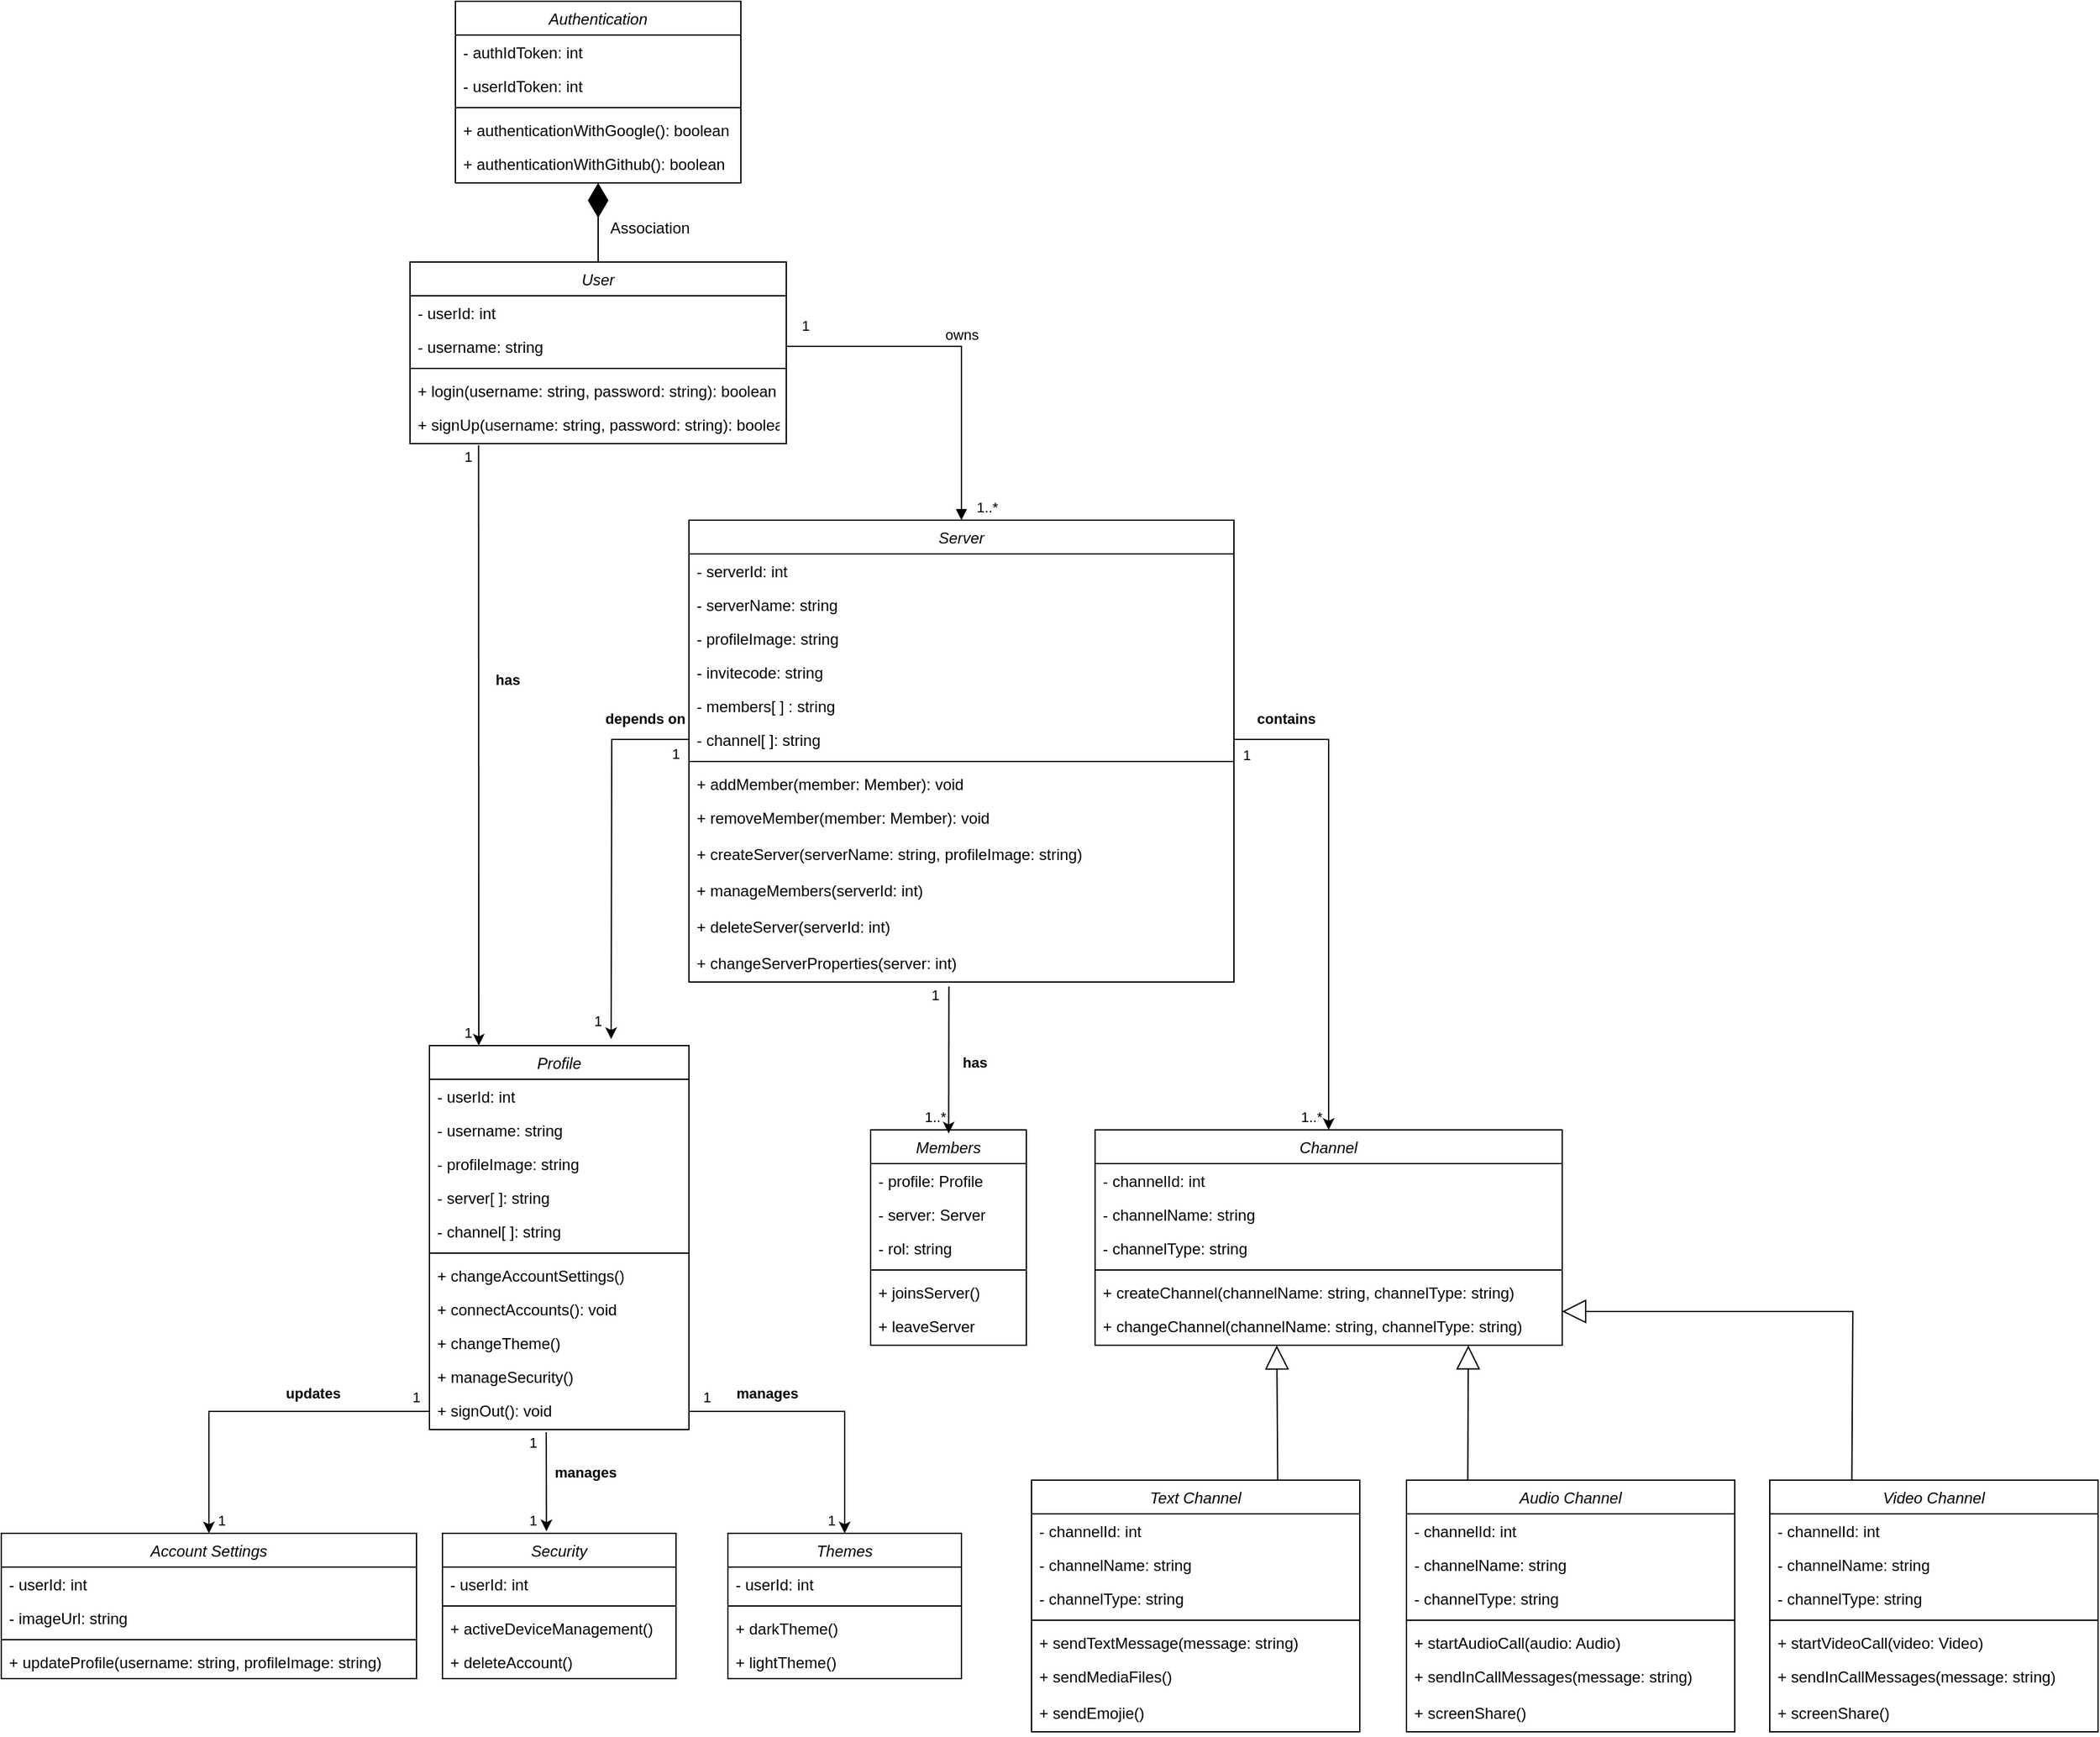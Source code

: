 <mxfile version="24.2.3" type="github">
  <diagram id="C5RBs43oDa-KdzZeNtuy" name="Page-1">
    <mxGraphModel dx="1216" dy="193" grid="1" gridSize="10" guides="1" tooltips="1" connect="1" arrows="1" fold="1" page="1" pageScale="1" pageWidth="827" pageHeight="1169" math="0" shadow="0">
      <root>
        <mxCell id="WIyWlLk6GJQsqaUBKTNV-0" />
        <mxCell id="WIyWlLk6GJQsqaUBKTNV-1" parent="WIyWlLk6GJQsqaUBKTNV-0" />
        <mxCell id="zkfFHV4jXpPFQw0GAbJ--0" value="Authentication" style="swimlane;fontStyle=2;align=center;verticalAlign=top;childLayout=stackLayout;horizontal=1;startSize=26;horizontalStack=0;resizeParent=1;resizeLast=0;collapsible=1;marginBottom=0;rounded=0;shadow=0;strokeWidth=1;strokeColor=default;fillColor=none;" parent="WIyWlLk6GJQsqaUBKTNV-1" vertex="1">
          <mxGeometry x="220" y="120" width="220" height="140" as="geometry">
            <mxRectangle x="230" y="140" width="160" height="26" as="alternateBounds" />
          </mxGeometry>
        </mxCell>
        <mxCell id="zkfFHV4jXpPFQw0GAbJ--1" value="- authIdToken: int" style="text;align=left;verticalAlign=top;spacingLeft=4;spacingRight=4;overflow=hidden;rotatable=0;points=[[0,0.5],[1,0.5]];portConstraint=eastwest;" parent="zkfFHV4jXpPFQw0GAbJ--0" vertex="1">
          <mxGeometry y="26" width="220" height="26" as="geometry" />
        </mxCell>
        <mxCell id="zkfFHV4jXpPFQw0GAbJ--2" value="- userIdToken: int" style="text;align=left;verticalAlign=top;spacingLeft=4;spacingRight=4;overflow=hidden;rotatable=0;points=[[0,0.5],[1,0.5]];portConstraint=eastwest;rounded=0;shadow=0;html=0;" parent="zkfFHV4jXpPFQw0GAbJ--0" vertex="1">
          <mxGeometry y="52" width="220" height="26" as="geometry" />
        </mxCell>
        <mxCell id="zkfFHV4jXpPFQw0GAbJ--4" value="" style="line;html=1;strokeWidth=1;align=left;verticalAlign=middle;spacingTop=-1;spacingLeft=3;spacingRight=3;rotatable=0;labelPosition=right;points=[];portConstraint=eastwest;" parent="zkfFHV4jXpPFQw0GAbJ--0" vertex="1">
          <mxGeometry y="78" width="220" height="8" as="geometry" />
        </mxCell>
        <mxCell id="zkfFHV4jXpPFQw0GAbJ--5" value="+ authenticationWithGoogle(): boolean" style="text;align=left;verticalAlign=top;spacingLeft=4;spacingRight=4;overflow=hidden;rotatable=0;points=[[0,0.5],[1,0.5]];portConstraint=eastwest;" parent="zkfFHV4jXpPFQw0GAbJ--0" vertex="1">
          <mxGeometry y="86" width="220" height="26" as="geometry" />
        </mxCell>
        <mxCell id="yIrXQDj36czrP8xKWyTo-0" value="+ authenticationWithGithub(): boolean" style="text;align=left;verticalAlign=top;spacingLeft=4;spacingRight=4;overflow=hidden;rotatable=0;points=[[0,0.5],[1,0.5]];portConstraint=eastwest;" vertex="1" parent="zkfFHV4jXpPFQw0GAbJ--0">
          <mxGeometry y="112" width="220" height="28" as="geometry" />
        </mxCell>
        <mxCell id="yIrXQDj36czrP8xKWyTo-1" value="User" style="swimlane;fontStyle=2;align=center;verticalAlign=top;childLayout=stackLayout;horizontal=1;startSize=26;horizontalStack=0;resizeParent=1;resizeLast=0;collapsible=1;marginBottom=0;rounded=0;shadow=0;strokeWidth=1;fillColor=none;" vertex="1" parent="WIyWlLk6GJQsqaUBKTNV-1">
          <mxGeometry x="185" y="321" width="290" height="140" as="geometry">
            <mxRectangle x="230" y="140" width="160" height="26" as="alternateBounds" />
          </mxGeometry>
        </mxCell>
        <mxCell id="yIrXQDj36czrP8xKWyTo-2" value="- userId: int" style="text;align=left;verticalAlign=top;spacingLeft=4;spacingRight=4;overflow=hidden;rotatable=0;points=[[0,0.5],[1,0.5]];portConstraint=eastwest;" vertex="1" parent="yIrXQDj36czrP8xKWyTo-1">
          <mxGeometry y="26" width="290" height="26" as="geometry" />
        </mxCell>
        <mxCell id="yIrXQDj36czrP8xKWyTo-3" value="- username: string" style="text;align=left;verticalAlign=top;spacingLeft=4;spacingRight=4;overflow=hidden;rotatable=0;points=[[0,0.5],[1,0.5]];portConstraint=eastwest;rounded=0;shadow=0;html=0;" vertex="1" parent="yIrXQDj36czrP8xKWyTo-1">
          <mxGeometry y="52" width="290" height="26" as="geometry" />
        </mxCell>
        <mxCell id="yIrXQDj36czrP8xKWyTo-4" value="" style="line;html=1;strokeWidth=1;align=left;verticalAlign=middle;spacingTop=-1;spacingLeft=3;spacingRight=3;rotatable=0;labelPosition=right;points=[];portConstraint=eastwest;" vertex="1" parent="yIrXQDj36czrP8xKWyTo-1">
          <mxGeometry y="78" width="290" height="8" as="geometry" />
        </mxCell>
        <mxCell id="yIrXQDj36czrP8xKWyTo-5" value="+ login(username: string, password: string): boolean" style="text;align=left;verticalAlign=top;spacingLeft=4;spacingRight=4;overflow=hidden;rotatable=0;points=[[0,0.5],[1,0.5]];portConstraint=eastwest;" vertex="1" parent="yIrXQDj36czrP8xKWyTo-1">
          <mxGeometry y="86" width="290" height="26" as="geometry" />
        </mxCell>
        <mxCell id="yIrXQDj36czrP8xKWyTo-6" value="+ signUp(username: string, password: string): boolean" style="text;align=left;verticalAlign=top;spacingLeft=4;spacingRight=4;overflow=hidden;rotatable=0;points=[[0,0.5],[1,0.5]];portConstraint=eastwest;" vertex="1" parent="yIrXQDj36czrP8xKWyTo-1">
          <mxGeometry y="112" width="290" height="28" as="geometry" />
        </mxCell>
        <mxCell id="yIrXQDj36czrP8xKWyTo-7" value="" style="endArrow=diamondThin;endFill=1;endSize=24;html=1;rounded=0;exitX=0.5;exitY=0;exitDx=0;exitDy=0;" edge="1" parent="WIyWlLk6GJQsqaUBKTNV-1" source="yIrXQDj36czrP8xKWyTo-1" target="yIrXQDj36czrP8xKWyTo-0">
          <mxGeometry width="160" relative="1" as="geometry">
            <mxPoint x="230" y="410" as="sourcePoint" />
            <mxPoint x="390" y="410" as="targetPoint" />
          </mxGeometry>
        </mxCell>
        <mxCell id="yIrXQDj36czrP8xKWyTo-9" value="Association" style="text;html=1;align=center;verticalAlign=middle;whiteSpace=wrap;rounded=0;" vertex="1" parent="WIyWlLk6GJQsqaUBKTNV-1">
          <mxGeometry x="340" y="280" width="60" height="30" as="geometry" />
        </mxCell>
        <mxCell id="yIrXQDj36czrP8xKWyTo-18" value="Server" style="swimlane;fontStyle=2;align=center;verticalAlign=top;childLayout=stackLayout;horizontal=1;startSize=26;horizontalStack=0;resizeParent=1;resizeLast=0;collapsible=1;marginBottom=0;rounded=0;shadow=0;strokeWidth=1;fillColor=none;" vertex="1" parent="WIyWlLk6GJQsqaUBKTNV-1">
          <mxGeometry x="400" y="520" width="420" height="356" as="geometry">
            <mxRectangle x="230" y="140" width="160" height="26" as="alternateBounds" />
          </mxGeometry>
        </mxCell>
        <mxCell id="yIrXQDj36czrP8xKWyTo-19" value="- serverId: int" style="text;align=left;verticalAlign=top;spacingLeft=4;spacingRight=4;overflow=hidden;rotatable=0;points=[[0,0.5],[1,0.5]];portConstraint=eastwest;" vertex="1" parent="yIrXQDj36czrP8xKWyTo-18">
          <mxGeometry y="26" width="420" height="26" as="geometry" />
        </mxCell>
        <mxCell id="yIrXQDj36czrP8xKWyTo-26" value="- serverName: string" style="text;align=left;verticalAlign=top;spacingLeft=4;spacingRight=4;overflow=hidden;rotatable=0;points=[[0,0.5],[1,0.5]];portConstraint=eastwest;" vertex="1" parent="yIrXQDj36czrP8xKWyTo-18">
          <mxGeometry y="52" width="420" height="26" as="geometry" />
        </mxCell>
        <mxCell id="yIrXQDj36czrP8xKWyTo-27" value="- profileImage: string" style="text;align=left;verticalAlign=top;spacingLeft=4;spacingRight=4;overflow=hidden;rotatable=0;points=[[0,0.5],[1,0.5]];portConstraint=eastwest;" vertex="1" parent="yIrXQDj36czrP8xKWyTo-18">
          <mxGeometry y="78" width="420" height="26" as="geometry" />
        </mxCell>
        <mxCell id="yIrXQDj36czrP8xKWyTo-28" value="- invitecode: string" style="text;align=left;verticalAlign=top;spacingLeft=4;spacingRight=4;overflow=hidden;rotatable=0;points=[[0,0.5],[1,0.5]];portConstraint=eastwest;" vertex="1" parent="yIrXQDj36czrP8xKWyTo-18">
          <mxGeometry y="104" width="420" height="26" as="geometry" />
        </mxCell>
        <mxCell id="yIrXQDj36czrP8xKWyTo-30" value="- members[ ] : string" style="text;align=left;verticalAlign=top;spacingLeft=4;spacingRight=4;overflow=hidden;rotatable=0;points=[[0,0.5],[1,0.5]];portConstraint=eastwest;" vertex="1" parent="yIrXQDj36czrP8xKWyTo-18">
          <mxGeometry y="130" width="420" height="26" as="geometry" />
        </mxCell>
        <mxCell id="yIrXQDj36czrP8xKWyTo-117" style="edgeStyle=orthogonalEdgeStyle;rounded=0;orthogonalLoop=1;jettySize=auto;html=1;exitX=0;exitY=0.5;exitDx=0;exitDy=0;" edge="1" parent="yIrXQDj36czrP8xKWyTo-18" source="yIrXQDj36czrP8xKWyTo-29">
          <mxGeometry relative="1" as="geometry">
            <mxPoint x="-60" y="400" as="targetPoint" />
          </mxGeometry>
        </mxCell>
        <mxCell id="yIrXQDj36czrP8xKWyTo-29" value="- channel[ ]: string" style="text;align=left;verticalAlign=top;spacingLeft=4;spacingRight=4;overflow=hidden;rotatable=0;points=[[0,0.5],[1,0.5]];portConstraint=eastwest;" vertex="1" parent="yIrXQDj36czrP8xKWyTo-18">
          <mxGeometry y="156" width="420" height="26" as="geometry" />
        </mxCell>
        <mxCell id="yIrXQDj36czrP8xKWyTo-21" value="" style="line;html=1;strokeWidth=1;align=left;verticalAlign=middle;spacingTop=-1;spacingLeft=3;spacingRight=3;rotatable=0;labelPosition=right;points=[];portConstraint=eastwest;" vertex="1" parent="yIrXQDj36czrP8xKWyTo-18">
          <mxGeometry y="182" width="420" height="8" as="geometry" />
        </mxCell>
        <mxCell id="yIrXQDj36czrP8xKWyTo-22" value="+ addMember(member: Member): void" style="text;align=left;verticalAlign=top;spacingLeft=4;spacingRight=4;overflow=hidden;rotatable=0;points=[[0,0.5],[1,0.5]];portConstraint=eastwest;" vertex="1" parent="yIrXQDj36czrP8xKWyTo-18">
          <mxGeometry y="190" width="420" height="26" as="geometry" />
        </mxCell>
        <mxCell id="yIrXQDj36czrP8xKWyTo-120" value="" style="endArrow=classic;html=1;rounded=0;exitX=0.477;exitY=1.124;exitDx=0;exitDy=0;exitPerimeter=0;entryX=0.5;entryY=0;entryDx=0;entryDy=0;" edge="1" parent="yIrXQDj36czrP8xKWyTo-18" source="yIrXQDj36czrP8xKWyTo-34">
          <mxGeometry width="50" height="50" relative="1" as="geometry">
            <mxPoint x="200.0" y="10.002" as="sourcePoint" />
            <mxPoint x="200.16" y="472.77" as="targetPoint" />
          </mxGeometry>
        </mxCell>
        <mxCell id="yIrXQDj36czrP8xKWyTo-23" value="+ removeMember(member: Member): void" style="text;align=left;verticalAlign=top;spacingLeft=4;spacingRight=4;overflow=hidden;rotatable=0;points=[[0,0.5],[1,0.5]];portConstraint=eastwest;" vertex="1" parent="yIrXQDj36czrP8xKWyTo-18">
          <mxGeometry y="216" width="420" height="28" as="geometry" />
        </mxCell>
        <mxCell id="yIrXQDj36czrP8xKWyTo-33" value="+ createServer(serverName: string, profileImage: string)" style="text;align=left;verticalAlign=top;spacingLeft=4;spacingRight=4;overflow=hidden;rotatable=0;points=[[0,0.5],[1,0.5]];portConstraint=eastwest;" vertex="1" parent="yIrXQDj36czrP8xKWyTo-18">
          <mxGeometry y="244" width="420" height="28" as="geometry" />
        </mxCell>
        <mxCell id="yIrXQDj36czrP8xKWyTo-31" value="+ manageMembers(serverId: int)" style="text;align=left;verticalAlign=top;spacingLeft=4;spacingRight=4;overflow=hidden;rotatable=0;points=[[0,0.5],[1,0.5]];portConstraint=eastwest;" vertex="1" parent="yIrXQDj36czrP8xKWyTo-18">
          <mxGeometry y="272" width="420" height="28" as="geometry" />
        </mxCell>
        <mxCell id="yIrXQDj36czrP8xKWyTo-32" value="+ deleteServer(serverId: int)" style="text;align=left;verticalAlign=top;spacingLeft=4;spacingRight=4;overflow=hidden;rotatable=0;points=[[0,0.5],[1,0.5]];portConstraint=eastwest;" vertex="1" parent="yIrXQDj36czrP8xKWyTo-18">
          <mxGeometry y="300" width="420" height="28" as="geometry" />
        </mxCell>
        <mxCell id="yIrXQDj36czrP8xKWyTo-34" value="+ changeServerProperties(server: int)" style="text;align=left;verticalAlign=top;spacingLeft=4;spacingRight=4;overflow=hidden;rotatable=0;points=[[0,0.5],[1,0.5]];portConstraint=eastwest;" vertex="1" parent="yIrXQDj36czrP8xKWyTo-18">
          <mxGeometry y="328" width="420" height="28" as="geometry" />
        </mxCell>
        <mxCell id="yIrXQDj36czrP8xKWyTo-36" value="owns" style="html=1;verticalAlign=bottom;endArrow=block;curved=0;rounded=0;exitX=1;exitY=0.5;exitDx=0;exitDy=0;entryX=0.5;entryY=0;entryDx=0;entryDy=0;" edge="1" parent="WIyWlLk6GJQsqaUBKTNV-1" source="yIrXQDj36czrP8xKWyTo-3" target="yIrXQDj36czrP8xKWyTo-18">
          <mxGeometry width="80" relative="1" as="geometry">
            <mxPoint x="480" y="600" as="sourcePoint" />
            <mxPoint x="560" y="600" as="targetPoint" />
            <Array as="points">
              <mxPoint x="610" y="386" />
            </Array>
          </mxGeometry>
        </mxCell>
        <mxCell id="yIrXQDj36czrP8xKWyTo-37" value="&lt;font style=&quot;font-size: 11px;&quot;&gt;1&lt;/font&gt;" style="text;html=1;align=center;verticalAlign=middle;whiteSpace=wrap;rounded=0;" vertex="1" parent="WIyWlLk6GJQsqaUBKTNV-1">
          <mxGeometry x="480" y="360" width="20" height="20" as="geometry" />
        </mxCell>
        <mxCell id="yIrXQDj36czrP8xKWyTo-39" value="&lt;font style=&quot;font-size: 11px;&quot;&gt;1..*&lt;/font&gt;" style="text;html=1;align=center;verticalAlign=middle;whiteSpace=wrap;rounded=0;" vertex="1" parent="WIyWlLk6GJQsqaUBKTNV-1">
          <mxGeometry x="620" y="500" width="20" height="20" as="geometry" />
        </mxCell>
        <mxCell id="yIrXQDj36czrP8xKWyTo-40" value="Channel" style="swimlane;fontStyle=2;align=center;verticalAlign=top;childLayout=stackLayout;horizontal=1;startSize=26;horizontalStack=0;resizeParent=1;resizeLast=0;collapsible=1;marginBottom=0;rounded=0;shadow=0;strokeWidth=1;fillColor=none;" vertex="1" parent="WIyWlLk6GJQsqaUBKTNV-1">
          <mxGeometry x="713" y="990" width="360" height="166" as="geometry">
            <mxRectangle x="230" y="140" width="160" height="26" as="alternateBounds" />
          </mxGeometry>
        </mxCell>
        <mxCell id="yIrXQDj36czrP8xKWyTo-41" value="- channelId: int" style="text;align=left;verticalAlign=top;spacingLeft=4;spacingRight=4;overflow=hidden;rotatable=0;points=[[0,0.5],[1,0.5]];portConstraint=eastwest;" vertex="1" parent="yIrXQDj36czrP8xKWyTo-40">
          <mxGeometry y="26" width="360" height="26" as="geometry" />
        </mxCell>
        <mxCell id="yIrXQDj36czrP8xKWyTo-42" value="- channelName: string" style="text;align=left;verticalAlign=top;spacingLeft=4;spacingRight=4;overflow=hidden;rotatable=0;points=[[0,0.5],[1,0.5]];portConstraint=eastwest;rounded=0;shadow=0;html=0;" vertex="1" parent="yIrXQDj36czrP8xKWyTo-40">
          <mxGeometry y="52" width="360" height="26" as="geometry" />
        </mxCell>
        <mxCell id="yIrXQDj36czrP8xKWyTo-66" value="- channelType: string" style="text;align=left;verticalAlign=top;spacingLeft=4;spacingRight=4;overflow=hidden;rotatable=0;points=[[0,0.5],[1,0.5]];portConstraint=eastwest;rounded=0;shadow=0;html=0;" vertex="1" parent="yIrXQDj36czrP8xKWyTo-40">
          <mxGeometry y="78" width="360" height="26" as="geometry" />
        </mxCell>
        <mxCell id="yIrXQDj36czrP8xKWyTo-43" value="" style="line;html=1;strokeWidth=1;align=left;verticalAlign=middle;spacingTop=-1;spacingLeft=3;spacingRight=3;rotatable=0;labelPosition=right;points=[];portConstraint=eastwest;" vertex="1" parent="yIrXQDj36czrP8xKWyTo-40">
          <mxGeometry y="104" width="360" height="8" as="geometry" />
        </mxCell>
        <mxCell id="yIrXQDj36czrP8xKWyTo-44" value="+ createChannel(channelName: string, channelType: string)" style="text;align=left;verticalAlign=top;spacingLeft=4;spacingRight=4;overflow=hidden;rotatable=0;points=[[0,0.5],[1,0.5]];portConstraint=eastwest;" vertex="1" parent="yIrXQDj36czrP8xKWyTo-40">
          <mxGeometry y="112" width="360" height="26" as="geometry" />
        </mxCell>
        <mxCell id="yIrXQDj36czrP8xKWyTo-45" value="+ changeChannel(channelName: string, channelType: string)" style="text;align=left;verticalAlign=top;spacingLeft=4;spacingRight=4;overflow=hidden;rotatable=0;points=[[0,0.5],[1,0.5]];portConstraint=eastwest;" vertex="1" parent="yIrXQDj36czrP8xKWyTo-40">
          <mxGeometry y="138" width="360" height="28" as="geometry" />
        </mxCell>
        <mxCell id="yIrXQDj36czrP8xKWyTo-46" value="Profile" style="swimlane;fontStyle=2;align=center;verticalAlign=top;childLayout=stackLayout;horizontal=1;startSize=26;horizontalStack=0;resizeParent=1;resizeLast=0;collapsible=1;marginBottom=0;rounded=0;shadow=0;strokeWidth=1;fillColor=none;" vertex="1" parent="WIyWlLk6GJQsqaUBKTNV-1">
          <mxGeometry x="200" y="925" width="200" height="296" as="geometry">
            <mxRectangle x="230" y="140" width="160" height="26" as="alternateBounds" />
          </mxGeometry>
        </mxCell>
        <mxCell id="yIrXQDj36czrP8xKWyTo-47" value="- userId: int" style="text;align=left;verticalAlign=top;spacingLeft=4;spacingRight=4;overflow=hidden;rotatable=0;points=[[0,0.5],[1,0.5]];portConstraint=eastwest;" vertex="1" parent="yIrXQDj36czrP8xKWyTo-46">
          <mxGeometry y="26" width="200" height="26" as="geometry" />
        </mxCell>
        <mxCell id="yIrXQDj36czrP8xKWyTo-48" value="- username: string" style="text;align=left;verticalAlign=top;spacingLeft=4;spacingRight=4;overflow=hidden;rotatable=0;points=[[0,0.5],[1,0.5]];portConstraint=eastwest;rounded=0;shadow=0;html=0;" vertex="1" parent="yIrXQDj36czrP8xKWyTo-46">
          <mxGeometry y="52" width="200" height="26" as="geometry" />
        </mxCell>
        <mxCell id="yIrXQDj36czrP8xKWyTo-58" value="- profileImage: string" style="text;align=left;verticalAlign=top;spacingLeft=4;spacingRight=4;overflow=hidden;rotatable=0;points=[[0,0.5],[1,0.5]];portConstraint=eastwest;rounded=0;shadow=0;html=0;" vertex="1" parent="yIrXQDj36czrP8xKWyTo-46">
          <mxGeometry y="78" width="200" height="26" as="geometry" />
        </mxCell>
        <mxCell id="yIrXQDj36czrP8xKWyTo-59" value="- server[ ]: string" style="text;align=left;verticalAlign=top;spacingLeft=4;spacingRight=4;overflow=hidden;rotatable=0;points=[[0,0.5],[1,0.5]];portConstraint=eastwest;rounded=0;shadow=0;html=0;" vertex="1" parent="yIrXQDj36czrP8xKWyTo-46">
          <mxGeometry y="104" width="200" height="26" as="geometry" />
        </mxCell>
        <mxCell id="yIrXQDj36czrP8xKWyTo-60" value="- channel[ ]: string" style="text;align=left;verticalAlign=top;spacingLeft=4;spacingRight=4;overflow=hidden;rotatable=0;points=[[0,0.5],[1,0.5]];portConstraint=eastwest;rounded=0;shadow=0;html=0;" vertex="1" parent="yIrXQDj36czrP8xKWyTo-46">
          <mxGeometry y="130" width="200" height="26" as="geometry" />
        </mxCell>
        <mxCell id="yIrXQDj36czrP8xKWyTo-49" value="" style="line;html=1;strokeWidth=1;align=left;verticalAlign=middle;spacingTop=-1;spacingLeft=3;spacingRight=3;rotatable=0;labelPosition=right;points=[];portConstraint=eastwest;" vertex="1" parent="yIrXQDj36czrP8xKWyTo-46">
          <mxGeometry y="156" width="200" height="8" as="geometry" />
        </mxCell>
        <mxCell id="yIrXQDj36czrP8xKWyTo-50" value="+ changeAccountSettings()" style="text;align=left;verticalAlign=top;spacingLeft=4;spacingRight=4;overflow=hidden;rotatable=0;points=[[0,0.5],[1,0.5]];portConstraint=eastwest;" vertex="1" parent="yIrXQDj36czrP8xKWyTo-46">
          <mxGeometry y="164" width="200" height="26" as="geometry" />
        </mxCell>
        <mxCell id="yIrXQDj36czrP8xKWyTo-62" value="+ connectAccounts(): void" style="text;align=left;verticalAlign=top;spacingLeft=4;spacingRight=4;overflow=hidden;rotatable=0;points=[[0,0.5],[1,0.5]];portConstraint=eastwest;" vertex="1" parent="yIrXQDj36czrP8xKWyTo-46">
          <mxGeometry y="190" width="200" height="26" as="geometry" />
        </mxCell>
        <mxCell id="yIrXQDj36czrP8xKWyTo-63" value="+ changeTheme()" style="text;align=left;verticalAlign=top;spacingLeft=4;spacingRight=4;overflow=hidden;rotatable=0;points=[[0,0.5],[1,0.5]];portConstraint=eastwest;" vertex="1" parent="yIrXQDj36czrP8xKWyTo-46">
          <mxGeometry y="216" width="200" height="26" as="geometry" />
        </mxCell>
        <mxCell id="yIrXQDj36czrP8xKWyTo-123" value="" style="endArrow=classic;html=1;rounded=0;exitX=0.45;exitY=1.071;exitDx=0;exitDy=0;exitPerimeter=0;entryX=0.5;entryY=0;entryDx=0;entryDy=0;" edge="1" parent="yIrXQDj36czrP8xKWyTo-46" source="yIrXQDj36czrP8xKWyTo-51">
          <mxGeometry width="50" height="50" relative="1" as="geometry">
            <mxPoint x="90.0" y="-88.388" as="sourcePoint" />
            <mxPoint x="90.16" y="374.38" as="targetPoint" />
          </mxGeometry>
        </mxCell>
        <mxCell id="yIrXQDj36czrP8xKWyTo-61" value="+ manageSecurity()" style="text;align=left;verticalAlign=top;spacingLeft=4;spacingRight=4;overflow=hidden;rotatable=0;points=[[0,0.5],[1,0.5]];portConstraint=eastwest;" vertex="1" parent="yIrXQDj36czrP8xKWyTo-46">
          <mxGeometry y="242" width="200" height="26" as="geometry" />
        </mxCell>
        <mxCell id="yIrXQDj36czrP8xKWyTo-51" value="+ signOut(): void" style="text;align=left;verticalAlign=top;spacingLeft=4;spacingRight=4;overflow=hidden;rotatable=0;points=[[0,0.5],[1,0.5]];portConstraint=eastwest;" vertex="1" parent="yIrXQDj36czrP8xKWyTo-46">
          <mxGeometry y="268" width="200" height="28" as="geometry" />
        </mxCell>
        <mxCell id="yIrXQDj36czrP8xKWyTo-64" style="edgeStyle=orthogonalEdgeStyle;rounded=0;orthogonalLoop=1;jettySize=auto;html=1;exitX=1;exitY=0.5;exitDx=0;exitDy=0;" edge="1" parent="yIrXQDj36czrP8xKWyTo-46" source="yIrXQDj36czrP8xKWyTo-60" target="yIrXQDj36czrP8xKWyTo-60">
          <mxGeometry relative="1" as="geometry" />
        </mxCell>
        <mxCell id="yIrXQDj36czrP8xKWyTo-52" value="Members" style="swimlane;fontStyle=2;align=center;verticalAlign=top;childLayout=stackLayout;horizontal=1;startSize=26;horizontalStack=0;resizeParent=1;resizeLast=0;collapsible=1;marginBottom=0;rounded=0;shadow=0;strokeWidth=1;fillColor=none;" vertex="1" parent="WIyWlLk6GJQsqaUBKTNV-1">
          <mxGeometry x="540" y="990" width="120" height="166" as="geometry">
            <mxRectangle x="230" y="140" width="160" height="26" as="alternateBounds" />
          </mxGeometry>
        </mxCell>
        <mxCell id="yIrXQDj36czrP8xKWyTo-53" value="- profile: Profile" style="text;align=left;verticalAlign=top;spacingLeft=4;spacingRight=4;overflow=hidden;rotatable=0;points=[[0,0.5],[1,0.5]];portConstraint=eastwest;" vertex="1" parent="yIrXQDj36czrP8xKWyTo-52">
          <mxGeometry y="26" width="120" height="26" as="geometry" />
        </mxCell>
        <mxCell id="yIrXQDj36czrP8xKWyTo-54" value="- server: Server" style="text;align=left;verticalAlign=top;spacingLeft=4;spacingRight=4;overflow=hidden;rotatable=0;points=[[0,0.5],[1,0.5]];portConstraint=eastwest;rounded=0;shadow=0;html=0;" vertex="1" parent="yIrXQDj36czrP8xKWyTo-52">
          <mxGeometry y="52" width="120" height="26" as="geometry" />
        </mxCell>
        <mxCell id="yIrXQDj36czrP8xKWyTo-65" value="- rol: string" style="text;align=left;verticalAlign=top;spacingLeft=4;spacingRight=4;overflow=hidden;rotatable=0;points=[[0,0.5],[1,0.5]];portConstraint=eastwest;rounded=0;shadow=0;html=0;" vertex="1" parent="yIrXQDj36czrP8xKWyTo-52">
          <mxGeometry y="78" width="120" height="26" as="geometry" />
        </mxCell>
        <mxCell id="yIrXQDj36czrP8xKWyTo-55" value="" style="line;html=1;strokeWidth=1;align=left;verticalAlign=middle;spacingTop=-1;spacingLeft=3;spacingRight=3;rotatable=0;labelPosition=right;points=[];portConstraint=eastwest;" vertex="1" parent="yIrXQDj36czrP8xKWyTo-52">
          <mxGeometry y="104" width="120" height="8" as="geometry" />
        </mxCell>
        <mxCell id="yIrXQDj36czrP8xKWyTo-56" value="+ joinsServer()" style="text;align=left;verticalAlign=top;spacingLeft=4;spacingRight=4;overflow=hidden;rotatable=0;points=[[0,0.5],[1,0.5]];portConstraint=eastwest;" vertex="1" parent="yIrXQDj36czrP8xKWyTo-52">
          <mxGeometry y="112" width="120" height="26" as="geometry" />
        </mxCell>
        <mxCell id="yIrXQDj36czrP8xKWyTo-57" value="+ leaveServer" style="text;align=left;verticalAlign=top;spacingLeft=4;spacingRight=4;overflow=hidden;rotatable=0;points=[[0,0.5],[1,0.5]];portConstraint=eastwest;" vertex="1" parent="yIrXQDj36czrP8xKWyTo-52">
          <mxGeometry y="138" width="120" height="28" as="geometry" />
        </mxCell>
        <mxCell id="yIrXQDj36czrP8xKWyTo-67" value="Account Settings" style="swimlane;fontStyle=2;align=center;verticalAlign=top;childLayout=stackLayout;horizontal=1;startSize=26;horizontalStack=0;resizeParent=1;resizeLast=0;collapsible=1;marginBottom=0;rounded=0;shadow=0;strokeWidth=1;fillColor=none;" vertex="1" parent="WIyWlLk6GJQsqaUBKTNV-1">
          <mxGeometry x="-130" y="1301" width="320" height="112" as="geometry">
            <mxRectangle x="230" y="140" width="160" height="26" as="alternateBounds" />
          </mxGeometry>
        </mxCell>
        <mxCell id="yIrXQDj36czrP8xKWyTo-68" value="- userId: int" style="text;align=left;verticalAlign=top;spacingLeft=4;spacingRight=4;overflow=hidden;rotatable=0;points=[[0,0.5],[1,0.5]];portConstraint=eastwest;" vertex="1" parent="yIrXQDj36czrP8xKWyTo-67">
          <mxGeometry y="26" width="320" height="26" as="geometry" />
        </mxCell>
        <mxCell id="yIrXQDj36czrP8xKWyTo-69" value="- imageUrl: string" style="text;align=left;verticalAlign=top;spacingLeft=4;spacingRight=4;overflow=hidden;rotatable=0;points=[[0,0.5],[1,0.5]];portConstraint=eastwest;rounded=0;shadow=0;html=0;" vertex="1" parent="yIrXQDj36czrP8xKWyTo-67">
          <mxGeometry y="52" width="320" height="26" as="geometry" />
        </mxCell>
        <mxCell id="yIrXQDj36czrP8xKWyTo-71" value="" style="line;html=1;strokeWidth=1;align=left;verticalAlign=middle;spacingTop=-1;spacingLeft=3;spacingRight=3;rotatable=0;labelPosition=right;points=[];portConstraint=eastwest;" vertex="1" parent="yIrXQDj36czrP8xKWyTo-67">
          <mxGeometry y="78" width="320" height="8" as="geometry" />
        </mxCell>
        <mxCell id="yIrXQDj36czrP8xKWyTo-72" value="+ updateProfile(username: string, profileImage: string)" style="text;align=left;verticalAlign=top;spacingLeft=4;spacingRight=4;overflow=hidden;rotatable=0;points=[[0,0.5],[1,0.5]];portConstraint=eastwest;" vertex="1" parent="yIrXQDj36czrP8xKWyTo-67">
          <mxGeometry y="86" width="320" height="26" as="geometry" />
        </mxCell>
        <mxCell id="yIrXQDj36czrP8xKWyTo-74" value="Security" style="swimlane;fontStyle=2;align=center;verticalAlign=top;childLayout=stackLayout;horizontal=1;startSize=26;horizontalStack=0;resizeParent=1;resizeLast=0;collapsible=1;marginBottom=0;rounded=0;shadow=0;strokeWidth=1;fillColor=none;" vertex="1" parent="WIyWlLk6GJQsqaUBKTNV-1">
          <mxGeometry x="210" y="1301" width="180" height="112" as="geometry">
            <mxRectangle x="230" y="140" width="160" height="26" as="alternateBounds" />
          </mxGeometry>
        </mxCell>
        <mxCell id="yIrXQDj36czrP8xKWyTo-75" value="- userId: int" style="text;align=left;verticalAlign=top;spacingLeft=4;spacingRight=4;overflow=hidden;rotatable=0;points=[[0,0.5],[1,0.5]];portConstraint=eastwest;" vertex="1" parent="yIrXQDj36czrP8xKWyTo-74">
          <mxGeometry y="26" width="180" height="26" as="geometry" />
        </mxCell>
        <mxCell id="yIrXQDj36czrP8xKWyTo-77" value="" style="line;html=1;strokeWidth=1;align=left;verticalAlign=middle;spacingTop=-1;spacingLeft=3;spacingRight=3;rotatable=0;labelPosition=right;points=[];portConstraint=eastwest;" vertex="1" parent="yIrXQDj36czrP8xKWyTo-74">
          <mxGeometry y="52" width="180" height="8" as="geometry" />
        </mxCell>
        <mxCell id="yIrXQDj36czrP8xKWyTo-78" value="+ activeDeviceManagement()" style="text;align=left;verticalAlign=top;spacingLeft=4;spacingRight=4;overflow=hidden;rotatable=0;points=[[0,0.5],[1,0.5]];portConstraint=eastwest;" vertex="1" parent="yIrXQDj36czrP8xKWyTo-74">
          <mxGeometry y="60" width="180" height="26" as="geometry" />
        </mxCell>
        <mxCell id="yIrXQDj36czrP8xKWyTo-79" value="+ deleteAccount()" style="text;align=left;verticalAlign=top;spacingLeft=4;spacingRight=4;overflow=hidden;rotatable=0;points=[[0,0.5],[1,0.5]];portConstraint=eastwest;" vertex="1" parent="yIrXQDj36czrP8xKWyTo-74">
          <mxGeometry y="86" width="180" height="26" as="geometry" />
        </mxCell>
        <mxCell id="yIrXQDj36czrP8xKWyTo-85" value="Themes" style="swimlane;fontStyle=2;align=center;verticalAlign=top;childLayout=stackLayout;horizontal=1;startSize=26;horizontalStack=0;resizeParent=1;resizeLast=0;collapsible=1;marginBottom=0;rounded=0;shadow=0;strokeWidth=1;fillColor=none;" vertex="1" parent="WIyWlLk6GJQsqaUBKTNV-1">
          <mxGeometry x="430" y="1301" width="180" height="112" as="geometry">
            <mxRectangle x="230" y="140" width="160" height="26" as="alternateBounds" />
          </mxGeometry>
        </mxCell>
        <mxCell id="yIrXQDj36czrP8xKWyTo-86" value="- userId: int" style="text;align=left;verticalAlign=top;spacingLeft=4;spacingRight=4;overflow=hidden;rotatable=0;points=[[0,0.5],[1,0.5]];portConstraint=eastwest;" vertex="1" parent="yIrXQDj36czrP8xKWyTo-85">
          <mxGeometry y="26" width="180" height="26" as="geometry" />
        </mxCell>
        <mxCell id="yIrXQDj36czrP8xKWyTo-87" value="" style="line;html=1;strokeWidth=1;align=left;verticalAlign=middle;spacingTop=-1;spacingLeft=3;spacingRight=3;rotatable=0;labelPosition=right;points=[];portConstraint=eastwest;" vertex="1" parent="yIrXQDj36czrP8xKWyTo-85">
          <mxGeometry y="52" width="180" height="8" as="geometry" />
        </mxCell>
        <mxCell id="yIrXQDj36czrP8xKWyTo-88" value="+ darkTheme()" style="text;align=left;verticalAlign=top;spacingLeft=4;spacingRight=4;overflow=hidden;rotatable=0;points=[[0,0.5],[1,0.5]];portConstraint=eastwest;" vertex="1" parent="yIrXQDj36czrP8xKWyTo-85">
          <mxGeometry y="60" width="180" height="26" as="geometry" />
        </mxCell>
        <mxCell id="yIrXQDj36czrP8xKWyTo-89" value="+ lightTheme()" style="text;align=left;verticalAlign=top;spacingLeft=4;spacingRight=4;overflow=hidden;rotatable=0;points=[[0,0.5],[1,0.5]];portConstraint=eastwest;" vertex="1" parent="yIrXQDj36czrP8xKWyTo-85">
          <mxGeometry y="86" width="180" height="26" as="geometry" />
        </mxCell>
        <mxCell id="yIrXQDj36czrP8xKWyTo-90" value="Text Channel" style="swimlane;fontStyle=2;align=center;verticalAlign=top;childLayout=stackLayout;horizontal=1;startSize=26;horizontalStack=0;resizeParent=1;resizeLast=0;collapsible=1;marginBottom=0;rounded=0;shadow=0;strokeWidth=1;fillColor=none;" vertex="1" parent="WIyWlLk6GJQsqaUBKTNV-1">
          <mxGeometry x="664" y="1260" width="253" height="194" as="geometry">
            <mxRectangle x="230" y="140" width="160" height="26" as="alternateBounds" />
          </mxGeometry>
        </mxCell>
        <mxCell id="yIrXQDj36czrP8xKWyTo-91" value="- channelId: int" style="text;align=left;verticalAlign=top;spacingLeft=4;spacingRight=4;overflow=hidden;rotatable=0;points=[[0,0.5],[1,0.5]];portConstraint=eastwest;" vertex="1" parent="yIrXQDj36czrP8xKWyTo-90">
          <mxGeometry y="26" width="253" height="26" as="geometry" />
        </mxCell>
        <mxCell id="yIrXQDj36czrP8xKWyTo-92" value="- channelName: string" style="text;align=left;verticalAlign=top;spacingLeft=4;spacingRight=4;overflow=hidden;rotatable=0;points=[[0,0.5],[1,0.5]];portConstraint=eastwest;rounded=0;shadow=0;html=0;" vertex="1" parent="yIrXQDj36czrP8xKWyTo-90">
          <mxGeometry y="52" width="253" height="26" as="geometry" />
        </mxCell>
        <mxCell id="yIrXQDj36czrP8xKWyTo-93" value="- channelType: string" style="text;align=left;verticalAlign=top;spacingLeft=4;spacingRight=4;overflow=hidden;rotatable=0;points=[[0,0.5],[1,0.5]];portConstraint=eastwest;rounded=0;shadow=0;html=0;" vertex="1" parent="yIrXQDj36czrP8xKWyTo-90">
          <mxGeometry y="78" width="253" height="26" as="geometry" />
        </mxCell>
        <mxCell id="yIrXQDj36czrP8xKWyTo-94" value="" style="line;html=1;strokeWidth=1;align=left;verticalAlign=middle;spacingTop=-1;spacingLeft=3;spacingRight=3;rotatable=0;labelPosition=right;points=[];portConstraint=eastwest;" vertex="1" parent="yIrXQDj36czrP8xKWyTo-90">
          <mxGeometry y="104" width="253" height="8" as="geometry" />
        </mxCell>
        <mxCell id="yIrXQDj36czrP8xKWyTo-95" value="+ sendTextMessage(message: string)" style="text;align=left;verticalAlign=top;spacingLeft=4;spacingRight=4;overflow=hidden;rotatable=0;points=[[0,0.5],[1,0.5]];portConstraint=eastwest;" vertex="1" parent="yIrXQDj36czrP8xKWyTo-90">
          <mxGeometry y="112" width="253" height="26" as="geometry" />
        </mxCell>
        <mxCell id="yIrXQDj36czrP8xKWyTo-97" value="+ sendMediaFiles()" style="text;align=left;verticalAlign=top;spacingLeft=4;spacingRight=4;overflow=hidden;rotatable=0;points=[[0,0.5],[1,0.5]];portConstraint=eastwest;" vertex="1" parent="yIrXQDj36czrP8xKWyTo-90">
          <mxGeometry y="138" width="253" height="28" as="geometry" />
        </mxCell>
        <mxCell id="yIrXQDj36czrP8xKWyTo-96" value="+ sendEmojie()" style="text;align=left;verticalAlign=top;spacingLeft=4;spacingRight=4;overflow=hidden;rotatable=0;points=[[0,0.5],[1,0.5]];portConstraint=eastwest;" vertex="1" parent="yIrXQDj36czrP8xKWyTo-90">
          <mxGeometry y="166" width="253" height="28" as="geometry" />
        </mxCell>
        <mxCell id="yIrXQDj36czrP8xKWyTo-98" value="Audio Channel" style="swimlane;fontStyle=2;align=center;verticalAlign=top;childLayout=stackLayout;horizontal=1;startSize=26;horizontalStack=0;resizeParent=1;resizeLast=0;collapsible=1;marginBottom=0;rounded=0;shadow=0;strokeWidth=1;fillColor=none;" vertex="1" parent="WIyWlLk6GJQsqaUBKTNV-1">
          <mxGeometry x="953" y="1260" width="253" height="194" as="geometry">
            <mxRectangle x="230" y="140" width="160" height="26" as="alternateBounds" />
          </mxGeometry>
        </mxCell>
        <mxCell id="yIrXQDj36czrP8xKWyTo-99" value="- channelId: int" style="text;align=left;verticalAlign=top;spacingLeft=4;spacingRight=4;overflow=hidden;rotatable=0;points=[[0,0.5],[1,0.5]];portConstraint=eastwest;" vertex="1" parent="yIrXQDj36czrP8xKWyTo-98">
          <mxGeometry y="26" width="253" height="26" as="geometry" />
        </mxCell>
        <mxCell id="yIrXQDj36czrP8xKWyTo-100" value="- channelName: string" style="text;align=left;verticalAlign=top;spacingLeft=4;spacingRight=4;overflow=hidden;rotatable=0;points=[[0,0.5],[1,0.5]];portConstraint=eastwest;rounded=0;shadow=0;html=0;" vertex="1" parent="yIrXQDj36czrP8xKWyTo-98">
          <mxGeometry y="52" width="253" height="26" as="geometry" />
        </mxCell>
        <mxCell id="yIrXQDj36czrP8xKWyTo-101" value="- channelType: string" style="text;align=left;verticalAlign=top;spacingLeft=4;spacingRight=4;overflow=hidden;rotatable=0;points=[[0,0.5],[1,0.5]];portConstraint=eastwest;rounded=0;shadow=0;html=0;" vertex="1" parent="yIrXQDj36czrP8xKWyTo-98">
          <mxGeometry y="78" width="253" height="26" as="geometry" />
        </mxCell>
        <mxCell id="yIrXQDj36czrP8xKWyTo-102" value="" style="line;html=1;strokeWidth=1;align=left;verticalAlign=middle;spacingTop=-1;spacingLeft=3;spacingRight=3;rotatable=0;labelPosition=right;points=[];portConstraint=eastwest;" vertex="1" parent="yIrXQDj36czrP8xKWyTo-98">
          <mxGeometry y="104" width="253" height="8" as="geometry" />
        </mxCell>
        <mxCell id="yIrXQDj36czrP8xKWyTo-103" value="+ startAudioCall(audio: Audio)" style="text;align=left;verticalAlign=top;spacingLeft=4;spacingRight=4;overflow=hidden;rotatable=0;points=[[0,0.5],[1,0.5]];portConstraint=eastwest;" vertex="1" parent="yIrXQDj36czrP8xKWyTo-98">
          <mxGeometry y="112" width="253" height="26" as="geometry" />
        </mxCell>
        <mxCell id="yIrXQDj36czrP8xKWyTo-104" value="+ sendInCallMessages(message: string)" style="text;align=left;verticalAlign=top;spacingLeft=4;spacingRight=4;overflow=hidden;rotatable=0;points=[[0,0.5],[1,0.5]];portConstraint=eastwest;" vertex="1" parent="yIrXQDj36czrP8xKWyTo-98">
          <mxGeometry y="138" width="253" height="28" as="geometry" />
        </mxCell>
        <mxCell id="yIrXQDj36czrP8xKWyTo-105" value="+ screenShare()" style="text;align=left;verticalAlign=top;spacingLeft=4;spacingRight=4;overflow=hidden;rotatable=0;points=[[0,0.5],[1,0.5]];portConstraint=eastwest;" vertex="1" parent="yIrXQDj36czrP8xKWyTo-98">
          <mxGeometry y="166" width="253" height="28" as="geometry" />
        </mxCell>
        <mxCell id="yIrXQDj36czrP8xKWyTo-106" value="Video Channel" style="swimlane;fontStyle=2;align=center;verticalAlign=top;childLayout=stackLayout;horizontal=1;startSize=26;horizontalStack=0;resizeParent=1;resizeLast=0;collapsible=1;marginBottom=0;rounded=0;shadow=0;strokeWidth=1;fillColor=none;" vertex="1" parent="WIyWlLk6GJQsqaUBKTNV-1">
          <mxGeometry x="1233" y="1260" width="253" height="194" as="geometry">
            <mxRectangle x="230" y="140" width="160" height="26" as="alternateBounds" />
          </mxGeometry>
        </mxCell>
        <mxCell id="yIrXQDj36czrP8xKWyTo-107" value="- channelId: int" style="text;align=left;verticalAlign=top;spacingLeft=4;spacingRight=4;overflow=hidden;rotatable=0;points=[[0,0.5],[1,0.5]];portConstraint=eastwest;" vertex="1" parent="yIrXQDj36czrP8xKWyTo-106">
          <mxGeometry y="26" width="253" height="26" as="geometry" />
        </mxCell>
        <mxCell id="yIrXQDj36czrP8xKWyTo-108" value="- channelName: string" style="text;align=left;verticalAlign=top;spacingLeft=4;spacingRight=4;overflow=hidden;rotatable=0;points=[[0,0.5],[1,0.5]];portConstraint=eastwest;rounded=0;shadow=0;html=0;" vertex="1" parent="yIrXQDj36czrP8xKWyTo-106">
          <mxGeometry y="52" width="253" height="26" as="geometry" />
        </mxCell>
        <mxCell id="yIrXQDj36czrP8xKWyTo-109" value="- channelType: string" style="text;align=left;verticalAlign=top;spacingLeft=4;spacingRight=4;overflow=hidden;rotatable=0;points=[[0,0.5],[1,0.5]];portConstraint=eastwest;rounded=0;shadow=0;html=0;" vertex="1" parent="yIrXQDj36czrP8xKWyTo-106">
          <mxGeometry y="78" width="253" height="26" as="geometry" />
        </mxCell>
        <mxCell id="yIrXQDj36czrP8xKWyTo-110" value="" style="line;html=1;strokeWidth=1;align=left;verticalAlign=middle;spacingTop=-1;spacingLeft=3;spacingRight=3;rotatable=0;labelPosition=right;points=[];portConstraint=eastwest;" vertex="1" parent="yIrXQDj36czrP8xKWyTo-106">
          <mxGeometry y="104" width="253" height="8" as="geometry" />
        </mxCell>
        <mxCell id="yIrXQDj36czrP8xKWyTo-111" value="+ startVideoCall(video: Video)" style="text;align=left;verticalAlign=top;spacingLeft=4;spacingRight=4;overflow=hidden;rotatable=0;points=[[0,0.5],[1,0.5]];portConstraint=eastwest;" vertex="1" parent="yIrXQDj36czrP8xKWyTo-106">
          <mxGeometry y="112" width="253" height="26" as="geometry" />
        </mxCell>
        <mxCell id="yIrXQDj36czrP8xKWyTo-112" value="+ sendInCallMessages(message: string)" style="text;align=left;verticalAlign=top;spacingLeft=4;spacingRight=4;overflow=hidden;rotatable=0;points=[[0,0.5],[1,0.5]];portConstraint=eastwest;" vertex="1" parent="yIrXQDj36czrP8xKWyTo-106">
          <mxGeometry y="138" width="253" height="28" as="geometry" />
        </mxCell>
        <mxCell id="yIrXQDj36czrP8xKWyTo-113" value="+ screenShare()" style="text;align=left;verticalAlign=top;spacingLeft=4;spacingRight=4;overflow=hidden;rotatable=0;points=[[0,0.5],[1,0.5]];portConstraint=eastwest;" vertex="1" parent="yIrXQDj36czrP8xKWyTo-106">
          <mxGeometry y="166" width="253" height="28" as="geometry" />
        </mxCell>
        <mxCell id="yIrXQDj36czrP8xKWyTo-116" value="" style="endArrow=classic;html=1;rounded=0;exitX=0.396;exitY=1.044;exitDx=0;exitDy=0;exitPerimeter=0;entryX=0.5;entryY=0;entryDx=0;entryDy=0;" edge="1" parent="WIyWlLk6GJQsqaUBKTNV-1">
          <mxGeometry width="50" height="50" relative="1" as="geometry">
            <mxPoint x="237.84" y="462.232" as="sourcePoint" />
            <mxPoint x="238" y="925" as="targetPoint" />
          </mxGeometry>
        </mxCell>
        <mxCell id="yIrXQDj36czrP8xKWyTo-119" style="edgeStyle=orthogonalEdgeStyle;rounded=0;orthogonalLoop=1;jettySize=auto;html=1;" edge="1" parent="WIyWlLk6GJQsqaUBKTNV-1" source="yIrXQDj36czrP8xKWyTo-29" target="yIrXQDj36czrP8xKWyTo-40">
          <mxGeometry relative="1" as="geometry" />
        </mxCell>
        <mxCell id="yIrXQDj36czrP8xKWyTo-121" style="edgeStyle=orthogonalEdgeStyle;rounded=0;orthogonalLoop=1;jettySize=auto;html=1;exitX=0;exitY=0.5;exitDx=0;exitDy=0;" edge="1" parent="WIyWlLk6GJQsqaUBKTNV-1" source="yIrXQDj36czrP8xKWyTo-51" target="yIrXQDj36czrP8xKWyTo-67">
          <mxGeometry relative="1" as="geometry" />
        </mxCell>
        <mxCell id="yIrXQDj36czrP8xKWyTo-122" style="edgeStyle=orthogonalEdgeStyle;rounded=0;orthogonalLoop=1;jettySize=auto;html=1;exitX=1;exitY=0.5;exitDx=0;exitDy=0;entryX=0.5;entryY=0;entryDx=0;entryDy=0;" edge="1" parent="WIyWlLk6GJQsqaUBKTNV-1" source="yIrXQDj36czrP8xKWyTo-51" target="yIrXQDj36czrP8xKWyTo-85">
          <mxGeometry relative="1" as="geometry" />
        </mxCell>
        <mxCell id="yIrXQDj36czrP8xKWyTo-124" value="" style="endArrow=block;endSize=16;endFill=0;html=1;rounded=0;exitX=0.75;exitY=0;exitDx=0;exitDy=0;entryX=0.389;entryY=1.005;entryDx=0;entryDy=0;entryPerimeter=0;" edge="1" parent="WIyWlLk6GJQsqaUBKTNV-1" source="yIrXQDj36czrP8xKWyTo-90" target="yIrXQDj36czrP8xKWyTo-45">
          <mxGeometry width="160" relative="1" as="geometry">
            <mxPoint x="1490" y="1040" as="sourcePoint" />
            <mxPoint x="850" y="1160" as="targetPoint" />
          </mxGeometry>
        </mxCell>
        <mxCell id="yIrXQDj36czrP8xKWyTo-125" value="" style="endArrow=block;endSize=16;endFill=0;html=1;rounded=0;exitX=0.25;exitY=0;exitDx=0;exitDy=0;entryX=0.799;entryY=1.005;entryDx=0;entryDy=0;entryPerimeter=0;" edge="1" parent="WIyWlLk6GJQsqaUBKTNV-1" target="yIrXQDj36czrP8xKWyTo-45">
          <mxGeometry width="160" relative="1" as="geometry">
            <mxPoint x="1000.25" y="1260.0" as="sourcePoint" />
            <mxPoint x="1000" y="1160" as="targetPoint" />
          </mxGeometry>
        </mxCell>
        <mxCell id="yIrXQDj36czrP8xKWyTo-126" value="" style="endArrow=block;endSize=16;endFill=0;html=1;rounded=0;exitX=0.25;exitY=0;exitDx=0;exitDy=0;entryX=1;entryY=0.071;entryDx=0;entryDy=0;entryPerimeter=0;" edge="1" parent="WIyWlLk6GJQsqaUBKTNV-1" source="yIrXQDj36czrP8xKWyTo-106" target="yIrXQDj36czrP8xKWyTo-45">
          <mxGeometry width="160" relative="1" as="geometry">
            <mxPoint x="1026" y="1270" as="sourcePoint" />
            <mxPoint x="1290" y="1120" as="targetPoint" />
            <Array as="points">
              <mxPoint x="1297" y="1130" />
            </Array>
          </mxGeometry>
        </mxCell>
        <mxCell id="yIrXQDj36czrP8xKWyTo-127" value="&lt;font style=&quot;font-size: 11px;&quot;&gt;1&lt;/font&gt;" style="text;html=1;align=center;verticalAlign=middle;whiteSpace=wrap;rounded=0;" vertex="1" parent="WIyWlLk6GJQsqaUBKTNV-1">
          <mxGeometry x="220" y="905" width="20" height="20" as="geometry" />
        </mxCell>
        <mxCell id="yIrXQDj36czrP8xKWyTo-128" value="&lt;font style=&quot;font-size: 11px;&quot;&gt;1&lt;/font&gt;" style="text;html=1;align=center;verticalAlign=middle;whiteSpace=wrap;rounded=0;" vertex="1" parent="WIyWlLk6GJQsqaUBKTNV-1">
          <mxGeometry x="220" y="461" width="20" height="20" as="geometry" />
        </mxCell>
        <mxCell id="yIrXQDj36czrP8xKWyTo-129" value="&lt;font style=&quot;font-size: 11px;&quot;&gt;has&lt;/font&gt;" style="text;align=center;fontStyle=1;verticalAlign=middle;spacingLeft=3;spacingRight=3;strokeColor=none;rotatable=0;points=[[0,0.5],[1,0.5]];portConstraint=eastwest;html=1;" vertex="1" parent="WIyWlLk6GJQsqaUBKTNV-1">
          <mxGeometry x="240" y="630" width="40" height="26" as="geometry" />
        </mxCell>
        <mxCell id="yIrXQDj36czrP8xKWyTo-130" value="&lt;font style=&quot;font-size: 11px;&quot;&gt;depends on&lt;/font&gt;" style="text;align=center;fontStyle=1;verticalAlign=middle;spacingLeft=3;spacingRight=3;strokeColor=none;rotatable=0;points=[[0,0.5],[1,0.5]];portConstraint=eastwest;html=1;" vertex="1" parent="WIyWlLk6GJQsqaUBKTNV-1">
          <mxGeometry x="346" y="660" width="40" height="26" as="geometry" />
        </mxCell>
        <mxCell id="yIrXQDj36czrP8xKWyTo-131" value="&lt;font style=&quot;font-size: 11px;&quot;&gt;has&lt;/font&gt;" style="text;align=center;fontStyle=1;verticalAlign=middle;spacingLeft=3;spacingRight=3;strokeColor=none;rotatable=0;points=[[0,0.5],[1,0.5]];portConstraint=eastwest;html=1;" vertex="1" parent="WIyWlLk6GJQsqaUBKTNV-1">
          <mxGeometry x="600" y="925" width="40" height="26" as="geometry" />
        </mxCell>
        <mxCell id="yIrXQDj36czrP8xKWyTo-132" value="&lt;font style=&quot;font-size: 11px;&quot;&gt;1&lt;/font&gt;" style="text;html=1;align=center;verticalAlign=middle;whiteSpace=wrap;rounded=0;" vertex="1" parent="WIyWlLk6GJQsqaUBKTNV-1">
          <mxGeometry x="580" y="876" width="20" height="20" as="geometry" />
        </mxCell>
        <mxCell id="yIrXQDj36czrP8xKWyTo-137" value="&lt;font style=&quot;font-size: 11px;&quot;&gt;contains&lt;/font&gt;" style="text;align=center;fontStyle=1;verticalAlign=middle;spacingLeft=3;spacingRight=3;strokeColor=none;rotatable=0;points=[[0,0.5],[1,0.5]];portConstraint=eastwest;html=1;" vertex="1" parent="WIyWlLk6GJQsqaUBKTNV-1">
          <mxGeometry x="840" y="660" width="40" height="26" as="geometry" />
        </mxCell>
        <mxCell id="yIrXQDj36czrP8xKWyTo-138" value="&lt;font style=&quot;font-size: 11px;&quot;&gt;1&lt;/font&gt;" style="text;html=1;align=center;verticalAlign=middle;whiteSpace=wrap;rounded=0;" vertex="1" parent="WIyWlLk6GJQsqaUBKTNV-1">
          <mxGeometry x="820" y="691" width="20" height="20" as="geometry" />
        </mxCell>
        <mxCell id="yIrXQDj36czrP8xKWyTo-141" value="&lt;font style=&quot;font-size: 11px;&quot;&gt;updates&lt;/font&gt;" style="text;align=center;fontStyle=1;verticalAlign=middle;spacingLeft=3;spacingRight=3;strokeColor=none;rotatable=0;points=[[0,0.5],[1,0.5]];portConstraint=eastwest;html=1;" vertex="1" parent="WIyWlLk6GJQsqaUBKTNV-1">
          <mxGeometry x="90" y="1180" width="40" height="26" as="geometry" />
        </mxCell>
        <mxCell id="yIrXQDj36czrP8xKWyTo-142" value="&lt;font style=&quot;font-size: 11px;&quot;&gt;1&lt;/font&gt;" style="text;html=1;align=center;verticalAlign=middle;whiteSpace=wrap;rounded=0;" vertex="1" parent="WIyWlLk6GJQsqaUBKTNV-1">
          <mxGeometry x="180" y="1186" width="20" height="20" as="geometry" />
        </mxCell>
        <mxCell id="yIrXQDj36czrP8xKWyTo-143" value="&lt;font style=&quot;font-size: 11px;&quot;&gt;1&lt;/font&gt;" style="text;html=1;align=center;verticalAlign=middle;whiteSpace=wrap;rounded=0;" vertex="1" parent="WIyWlLk6GJQsqaUBKTNV-1">
          <mxGeometry x="30" y="1281" width="20" height="20" as="geometry" />
        </mxCell>
        <mxCell id="yIrXQDj36czrP8xKWyTo-144" value="&lt;font style=&quot;font-size: 11px;&quot;&gt;1&lt;/font&gt;" style="text;html=1;align=center;verticalAlign=middle;whiteSpace=wrap;rounded=0;" vertex="1" parent="WIyWlLk6GJQsqaUBKTNV-1">
          <mxGeometry x="270" y="1221" width="20" height="20" as="geometry" />
        </mxCell>
        <mxCell id="yIrXQDj36czrP8xKWyTo-145" value="&lt;font style=&quot;font-size: 11px;&quot;&gt;1&lt;/font&gt;" style="text;html=1;align=center;verticalAlign=middle;whiteSpace=wrap;rounded=0;" vertex="1" parent="WIyWlLk6GJQsqaUBKTNV-1">
          <mxGeometry x="270" y="1281" width="20" height="20" as="geometry" />
        </mxCell>
        <mxCell id="yIrXQDj36czrP8xKWyTo-146" value="&lt;font style=&quot;font-size: 11px;&quot;&gt;manages&lt;/font&gt;" style="text;align=center;fontStyle=1;verticalAlign=middle;spacingLeft=3;spacingRight=3;strokeColor=none;rotatable=0;points=[[0,0.5],[1,0.5]];portConstraint=eastwest;html=1;" vertex="1" parent="WIyWlLk6GJQsqaUBKTNV-1">
          <mxGeometry x="300" y="1241" width="40" height="26" as="geometry" />
        </mxCell>
        <mxCell id="yIrXQDj36czrP8xKWyTo-147" value="&lt;font style=&quot;font-size: 11px;&quot;&gt;manages&lt;/font&gt;" style="text;align=center;fontStyle=1;verticalAlign=middle;spacingLeft=3;spacingRight=3;strokeColor=none;rotatable=0;points=[[0,0.5],[1,0.5]];portConstraint=eastwest;html=1;" vertex="1" parent="WIyWlLk6GJQsqaUBKTNV-1">
          <mxGeometry x="440" y="1180" width="40" height="26" as="geometry" />
        </mxCell>
        <mxCell id="yIrXQDj36czrP8xKWyTo-148" value="&lt;font style=&quot;font-size: 11px;&quot;&gt;1&lt;/font&gt;" style="text;html=1;align=center;verticalAlign=middle;whiteSpace=wrap;rounded=0;" vertex="1" parent="WIyWlLk6GJQsqaUBKTNV-1">
          <mxGeometry x="404" y="1186" width="20" height="20" as="geometry" />
        </mxCell>
        <mxCell id="yIrXQDj36czrP8xKWyTo-149" value="&lt;font style=&quot;font-size: 11px;&quot;&gt;1&lt;/font&gt;" style="text;html=1;align=center;verticalAlign=middle;whiteSpace=wrap;rounded=0;" vertex="1" parent="WIyWlLk6GJQsqaUBKTNV-1">
          <mxGeometry x="500" y="1281" width="20" height="20" as="geometry" />
        </mxCell>
        <mxCell id="yIrXQDj36czrP8xKWyTo-155" value="&lt;font style=&quot;font-size: 11px;&quot;&gt;1..*&lt;/font&gt;" style="text;html=1;align=center;verticalAlign=middle;whiteSpace=wrap;rounded=0;" vertex="1" parent="WIyWlLk6GJQsqaUBKTNV-1">
          <mxGeometry x="580" y="970" width="20" height="20" as="geometry" />
        </mxCell>
        <mxCell id="yIrXQDj36czrP8xKWyTo-156" value="&lt;font style=&quot;font-size: 11px;&quot;&gt;1..*&lt;/font&gt;" style="text;html=1;align=center;verticalAlign=middle;whiteSpace=wrap;rounded=0;" vertex="1" parent="WIyWlLk6GJQsqaUBKTNV-1">
          <mxGeometry x="870" y="970" width="20" height="20" as="geometry" />
        </mxCell>
        <mxCell id="yIrXQDj36czrP8xKWyTo-158" value="&lt;font style=&quot;font-size: 11px;&quot;&gt;1&lt;/font&gt;" style="text;html=1;align=center;verticalAlign=middle;whiteSpace=wrap;rounded=0;" vertex="1" parent="WIyWlLk6GJQsqaUBKTNV-1">
          <mxGeometry x="320" y="896" width="20" height="20" as="geometry" />
        </mxCell>
        <mxCell id="yIrXQDj36czrP8xKWyTo-159" value="&lt;font style=&quot;font-size: 11px;&quot;&gt;1&lt;/font&gt;" style="text;html=1;align=center;verticalAlign=middle;whiteSpace=wrap;rounded=0;" vertex="1" parent="WIyWlLk6GJQsqaUBKTNV-1">
          <mxGeometry x="380" y="690" width="20" height="20" as="geometry" />
        </mxCell>
      </root>
    </mxGraphModel>
  </diagram>
</mxfile>
